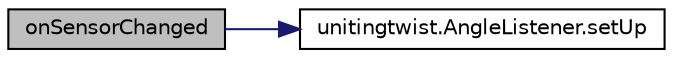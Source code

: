 digraph "onSensorChanged"
{
  edge [fontname="Helvetica",fontsize="10",labelfontname="Helvetica",labelfontsize="10"];
  node [fontname="Helvetica",fontsize="10",shape=record];
  rankdir="LR";
  Node4 [label="onSensorChanged",height=0.2,width=0.4,color="black", fillcolor="grey75", style="filled", fontcolor="black"];
  Node4 -> Node5 [color="midnightblue",fontsize="10",style="solid",fontname="Helvetica"];
  Node5 [label="unitingtwist.AngleListener.setUp",height=0.2,width=0.4,color="black", fillcolor="white", style="filled",URL="$interfaceunitingtwist_1_1_angle_listener.html#a2e4912428e9969f71dff31060f2debf5",tooltip="Handle a change in the rotation of the device. "];
}
